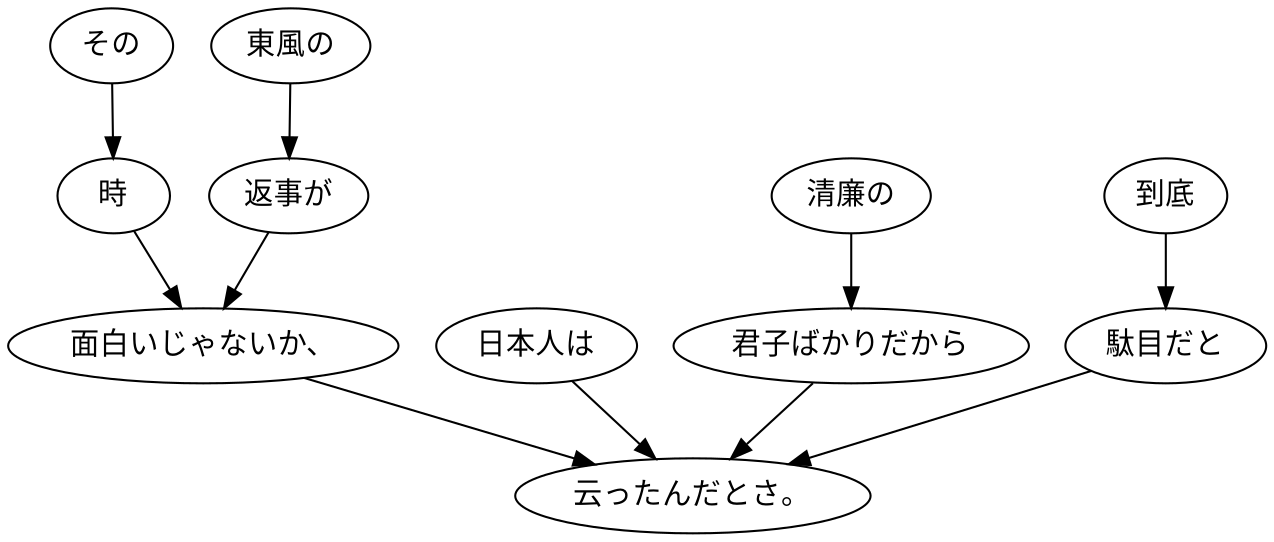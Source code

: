 digraph graph1560 {
	node0 [label="その"];
	node1 [label="時"];
	node2 [label="東風の"];
	node3 [label="返事が"];
	node4 [label="面白いじゃないか、"];
	node5 [label="日本人は"];
	node6 [label="清廉の"];
	node7 [label="君子ばかりだから"];
	node8 [label="到底"];
	node9 [label="駄目だと"];
	node10 [label="云ったんだとさ。"];
	node0 -> node1;
	node1 -> node4;
	node2 -> node3;
	node3 -> node4;
	node4 -> node10;
	node5 -> node10;
	node6 -> node7;
	node7 -> node10;
	node8 -> node9;
	node9 -> node10;
}
